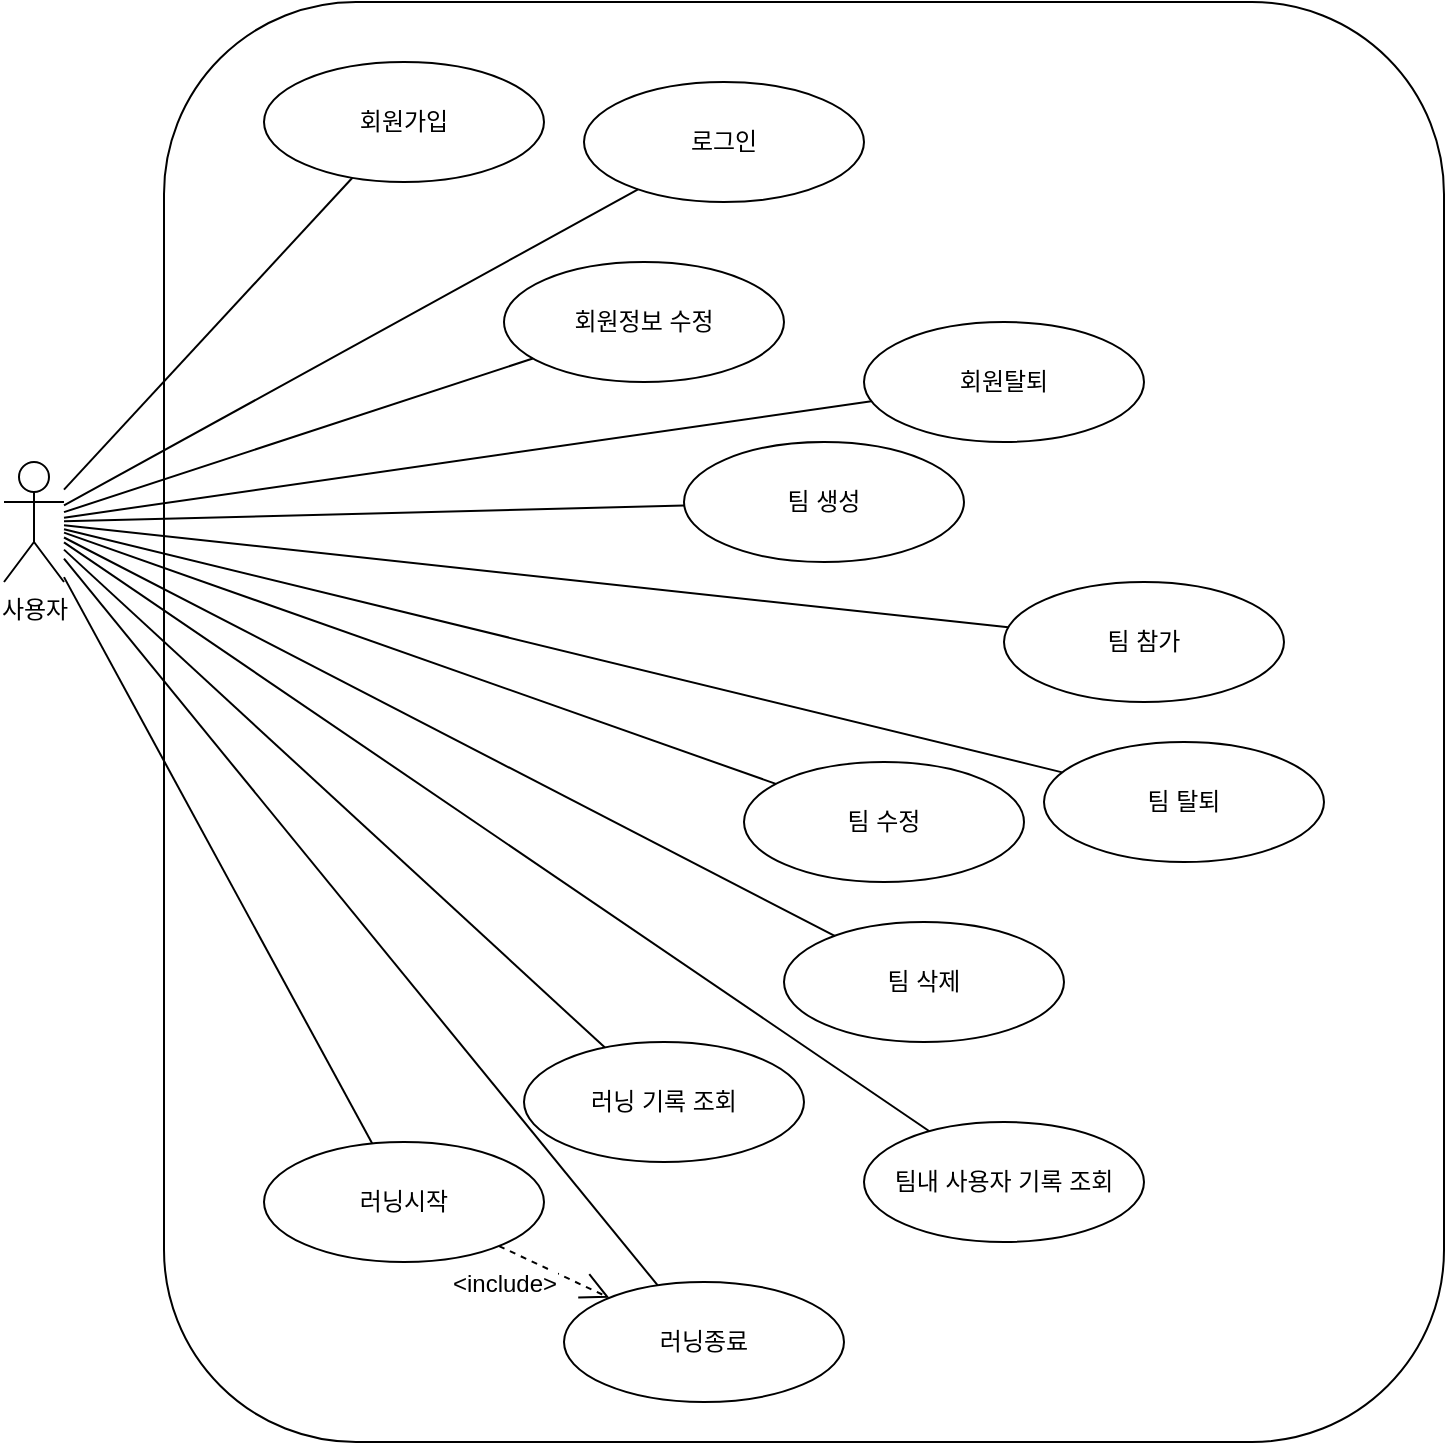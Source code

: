 <mxfile version="12.1.3" type="device" pages="1"><diagram id="-rAFAXLmtKuR2CN03HTe" name="Page-1"><mxGraphModel dx="1032" dy="614" grid="1" gridSize="10" guides="1" tooltips="1" connect="1" arrows="1" fold="1" page="1" pageScale="1" pageWidth="827" pageHeight="1169" math="0" shadow="0"><root><mxCell id="0"/><mxCell id="1" parent="0"/><mxCell id="PCUoT2J71Idy9ZbK9vn7-46" value="" style="rounded=1;whiteSpace=wrap;html=1;" vertex="1" parent="1"><mxGeometry x="130" y="50" width="640" height="720" as="geometry"/></mxCell><mxCell id="PCUoT2J71Idy9ZbK9vn7-13" value="팀내 사용자 기록 조회" style="ellipse;whiteSpace=wrap;html=1;" vertex="1" parent="1"><mxGeometry x="480" y="610" width="140" height="60" as="geometry"/></mxCell><mxCell id="PCUoT2J71Idy9ZbK9vn7-14" value="팀 수정" style="ellipse;whiteSpace=wrap;html=1;" vertex="1" parent="1"><mxGeometry x="420" y="430" width="140" height="60" as="geometry"/></mxCell><mxCell id="PCUoT2J71Idy9ZbK9vn7-15" value="팀 탈퇴" style="ellipse;whiteSpace=wrap;html=1;" vertex="1" parent="1"><mxGeometry x="570" y="420" width="140" height="60" as="geometry"/></mxCell><mxCell id="PCUoT2J71Idy9ZbK9vn7-16" value="팀 참가" style="ellipse;whiteSpace=wrap;html=1;" vertex="1" parent="1"><mxGeometry x="550" y="340" width="140" height="60" as="geometry"/></mxCell><mxCell id="PCUoT2J71Idy9ZbK9vn7-17" value="팀 삭제" style="ellipse;whiteSpace=wrap;html=1;" vertex="1" parent="1"><mxGeometry x="440" y="510" width="140" height="60" as="geometry"/></mxCell><mxCell id="PCUoT2J71Idy9ZbK9vn7-18" value="팀 생성" style="ellipse;whiteSpace=wrap;html=1;" vertex="1" parent="1"><mxGeometry x="390" y="270" width="140" height="60" as="geometry"/></mxCell><mxCell id="PCUoT2J71Idy9ZbK9vn7-19" value="러닝 기록 조회" style="ellipse;whiteSpace=wrap;html=1;" vertex="1" parent="1"><mxGeometry x="310" y="570" width="140" height="60" as="geometry"/></mxCell><mxCell id="PCUoT2J71Idy9ZbK9vn7-20" value="러닝종료" style="ellipse;whiteSpace=wrap;html=1;" vertex="1" parent="1"><mxGeometry x="330" y="690" width="140" height="60" as="geometry"/></mxCell><mxCell id="PCUoT2J71Idy9ZbK9vn7-21" value="러닝시작" style="ellipse;whiteSpace=wrap;html=1;" vertex="1" parent="1"><mxGeometry x="180" y="620" width="140" height="60" as="geometry"/></mxCell><mxCell id="PCUoT2J71Idy9ZbK9vn7-22" value="회원탈퇴" style="ellipse;whiteSpace=wrap;html=1;" vertex="1" parent="1"><mxGeometry x="480" y="210" width="140" height="60" as="geometry"/></mxCell><mxCell id="PCUoT2J71Idy9ZbK9vn7-23" value="회원정보 수정" style="ellipse;whiteSpace=wrap;html=1;" vertex="1" parent="1"><mxGeometry x="300" y="180" width="140" height="60" as="geometry"/></mxCell><mxCell id="PCUoT2J71Idy9ZbK9vn7-24" value="로그인" style="ellipse;whiteSpace=wrap;html=1;" vertex="1" parent="1"><mxGeometry x="340" y="90" width="140" height="60" as="geometry"/></mxCell><mxCell id="PCUoT2J71Idy9ZbK9vn7-25" value="회원가입" style="ellipse;whiteSpace=wrap;html=1;" vertex="1" parent="1"><mxGeometry x="180" y="80" width="140" height="60" as="geometry"/></mxCell><mxCell id="PCUoT2J71Idy9ZbK9vn7-26" value="사용자" style="shape=umlActor;verticalLabelPosition=bottom;labelBackgroundColor=#ffffff;verticalAlign=top;html=1;outlineConnect=0;" vertex="1" parent="1"><mxGeometry x="50" y="280" width="30" height="60" as="geometry"/></mxCell><mxCell id="PCUoT2J71Idy9ZbK9vn7-29" value="" style="endArrow=open;endFill=1;endSize=12;html=1;dashed=1;" edge="1" parent="1" source="PCUoT2J71Idy9ZbK9vn7-21" target="PCUoT2J71Idy9ZbK9vn7-20"><mxGeometry width="160" relative="1" as="geometry"><mxPoint x="30" y="469.5" as="sourcePoint"/><mxPoint x="190" y="469.5" as="targetPoint"/></mxGeometry></mxCell><mxCell id="PCUoT2J71Idy9ZbK9vn7-30" value="&amp;lt;include&amp;gt;" style="text;html=1;resizable=0;points=[];align=center;verticalAlign=middle;labelBackgroundColor=#ffffff;" vertex="1" connectable="0" parent="PCUoT2J71Idy9ZbK9vn7-29"><mxGeometry x="0.325" y="1" relative="1" as="geometry"><mxPoint x="-34.5" y="2" as="offset"/></mxGeometry></mxCell><mxCell id="PCUoT2J71Idy9ZbK9vn7-33" value="" style="endArrow=none;html=1;" edge="1" parent="1" source="PCUoT2J71Idy9ZbK9vn7-26" target="PCUoT2J71Idy9ZbK9vn7-25"><mxGeometry width="50" height="50" relative="1" as="geometry"><mxPoint x="150" y="270" as="sourcePoint"/><mxPoint x="200" y="220" as="targetPoint"/></mxGeometry></mxCell><mxCell id="PCUoT2J71Idy9ZbK9vn7-34" value="" style="endArrow=none;html=1;" edge="1" parent="1" source="PCUoT2J71Idy9ZbK9vn7-26" target="PCUoT2J71Idy9ZbK9vn7-24"><mxGeometry width="50" height="50" relative="1" as="geometry"><mxPoint x="160" y="280" as="sourcePoint"/><mxPoint x="210" y="230" as="targetPoint"/></mxGeometry></mxCell><mxCell id="PCUoT2J71Idy9ZbK9vn7-35" value="" style="endArrow=none;html=1;" edge="1" parent="1" source="PCUoT2J71Idy9ZbK9vn7-26" target="PCUoT2J71Idy9ZbK9vn7-23"><mxGeometry width="50" height="50" relative="1" as="geometry"><mxPoint x="170" y="290" as="sourcePoint"/><mxPoint x="220" y="240" as="targetPoint"/></mxGeometry></mxCell><mxCell id="PCUoT2J71Idy9ZbK9vn7-36" value="" style="endArrow=none;html=1;" edge="1" parent="1" source="PCUoT2J71Idy9ZbK9vn7-26" target="PCUoT2J71Idy9ZbK9vn7-22"><mxGeometry width="50" height="50" relative="1" as="geometry"><mxPoint x="180" y="300" as="sourcePoint"/><mxPoint x="230" y="250" as="targetPoint"/></mxGeometry></mxCell><mxCell id="PCUoT2J71Idy9ZbK9vn7-37" value="" style="endArrow=none;html=1;" edge="1" parent="1" source="PCUoT2J71Idy9ZbK9vn7-26" target="PCUoT2J71Idy9ZbK9vn7-18"><mxGeometry width="50" height="50" relative="1" as="geometry"><mxPoint x="190" y="310" as="sourcePoint"/><mxPoint x="240" y="260" as="targetPoint"/></mxGeometry></mxCell><mxCell id="PCUoT2J71Idy9ZbK9vn7-38" value="" style="endArrow=none;html=1;" edge="1" parent="1" source="PCUoT2J71Idy9ZbK9vn7-26" target="PCUoT2J71Idy9ZbK9vn7-16"><mxGeometry width="50" height="50" relative="1" as="geometry"><mxPoint x="200" y="320" as="sourcePoint"/><mxPoint x="250" y="270" as="targetPoint"/></mxGeometry></mxCell><mxCell id="PCUoT2J71Idy9ZbK9vn7-39" value="" style="endArrow=none;html=1;" edge="1" parent="1" source="PCUoT2J71Idy9ZbK9vn7-26" target="PCUoT2J71Idy9ZbK9vn7-14"><mxGeometry width="50" height="50" relative="1" as="geometry"><mxPoint x="210" y="330" as="sourcePoint"/><mxPoint x="260" y="280" as="targetPoint"/></mxGeometry></mxCell><mxCell id="PCUoT2J71Idy9ZbK9vn7-40" value="" style="endArrow=none;html=1;" edge="1" parent="1" source="PCUoT2J71Idy9ZbK9vn7-26" target="PCUoT2J71Idy9ZbK9vn7-15"><mxGeometry width="50" height="50" relative="1" as="geometry"><mxPoint x="220" y="340" as="sourcePoint"/><mxPoint x="270" y="290" as="targetPoint"/></mxGeometry></mxCell><mxCell id="PCUoT2J71Idy9ZbK9vn7-41" value="" style="endArrow=none;html=1;" edge="1" parent="1" source="PCUoT2J71Idy9ZbK9vn7-26" target="PCUoT2J71Idy9ZbK9vn7-17"><mxGeometry width="50" height="50" relative="1" as="geometry"><mxPoint x="230" y="350" as="sourcePoint"/><mxPoint x="280" y="300" as="targetPoint"/></mxGeometry></mxCell><mxCell id="PCUoT2J71Idy9ZbK9vn7-42" value="" style="endArrow=none;html=1;" edge="1" parent="1" source="PCUoT2J71Idy9ZbK9vn7-26" target="PCUoT2J71Idy9ZbK9vn7-13"><mxGeometry width="50" height="50" relative="1" as="geometry"><mxPoint x="240" y="360" as="sourcePoint"/><mxPoint x="290" y="310" as="targetPoint"/></mxGeometry></mxCell><mxCell id="PCUoT2J71Idy9ZbK9vn7-43" value="" style="endArrow=none;html=1;" edge="1" parent="1" source="PCUoT2J71Idy9ZbK9vn7-26" target="PCUoT2J71Idy9ZbK9vn7-21"><mxGeometry width="50" height="50" relative="1" as="geometry"><mxPoint x="250" y="370" as="sourcePoint"/><mxPoint x="300" y="320" as="targetPoint"/></mxGeometry></mxCell><mxCell id="PCUoT2J71Idy9ZbK9vn7-44" value="" style="endArrow=none;html=1;" edge="1" parent="1" source="PCUoT2J71Idy9ZbK9vn7-26" target="PCUoT2J71Idy9ZbK9vn7-19"><mxGeometry width="50" height="50" relative="1" as="geometry"><mxPoint x="260" y="380" as="sourcePoint"/><mxPoint x="310" y="330" as="targetPoint"/></mxGeometry></mxCell><mxCell id="PCUoT2J71Idy9ZbK9vn7-45" value="" style="endArrow=none;html=1;" edge="1" parent="1" source="PCUoT2J71Idy9ZbK9vn7-26" target="PCUoT2J71Idy9ZbK9vn7-20"><mxGeometry width="50" height="50" relative="1" as="geometry"><mxPoint x="270" y="390" as="sourcePoint"/><mxPoint x="320" y="340" as="targetPoint"/></mxGeometry></mxCell></root></mxGraphModel></diagram></mxfile>